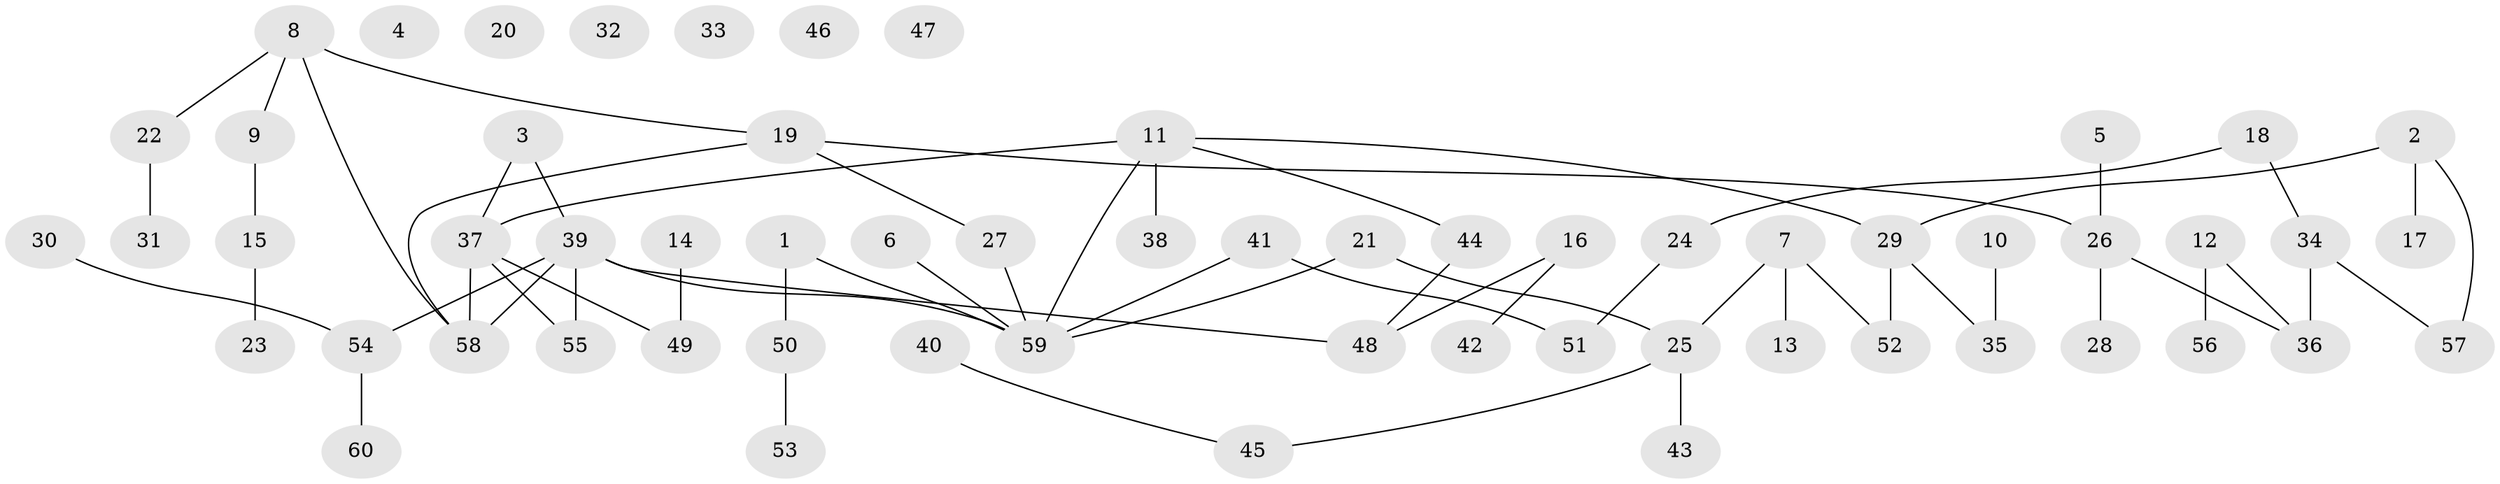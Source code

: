 // Generated by graph-tools (version 1.1) at 2025/25/03/09/25 03:25:18]
// undirected, 60 vertices, 62 edges
graph export_dot {
graph [start="1"]
  node [color=gray90,style=filled];
  1;
  2;
  3;
  4;
  5;
  6;
  7;
  8;
  9;
  10;
  11;
  12;
  13;
  14;
  15;
  16;
  17;
  18;
  19;
  20;
  21;
  22;
  23;
  24;
  25;
  26;
  27;
  28;
  29;
  30;
  31;
  32;
  33;
  34;
  35;
  36;
  37;
  38;
  39;
  40;
  41;
  42;
  43;
  44;
  45;
  46;
  47;
  48;
  49;
  50;
  51;
  52;
  53;
  54;
  55;
  56;
  57;
  58;
  59;
  60;
  1 -- 50;
  1 -- 59;
  2 -- 17;
  2 -- 29;
  2 -- 57;
  3 -- 37;
  3 -- 39;
  5 -- 26;
  6 -- 59;
  7 -- 13;
  7 -- 25;
  7 -- 52;
  8 -- 9;
  8 -- 19;
  8 -- 22;
  8 -- 58;
  9 -- 15;
  10 -- 35;
  11 -- 29;
  11 -- 37;
  11 -- 38;
  11 -- 44;
  11 -- 59;
  12 -- 36;
  12 -- 56;
  14 -- 49;
  15 -- 23;
  16 -- 42;
  16 -- 48;
  18 -- 24;
  18 -- 34;
  19 -- 26;
  19 -- 27;
  19 -- 58;
  21 -- 25;
  21 -- 59;
  22 -- 31;
  24 -- 51;
  25 -- 43;
  25 -- 45;
  26 -- 28;
  26 -- 36;
  27 -- 59;
  29 -- 35;
  29 -- 52;
  30 -- 54;
  34 -- 36;
  34 -- 57;
  37 -- 49;
  37 -- 55;
  37 -- 58;
  39 -- 48;
  39 -- 54;
  39 -- 55;
  39 -- 58;
  39 -- 59;
  40 -- 45;
  41 -- 51;
  41 -- 59;
  44 -- 48;
  50 -- 53;
  54 -- 60;
}
